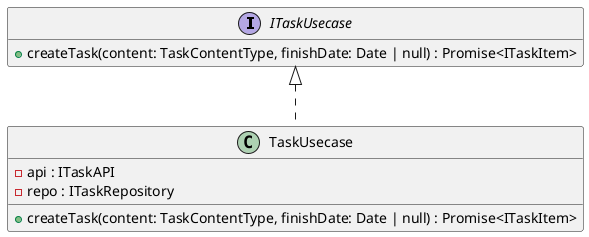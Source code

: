 @startuml
hide empty methods
hide empty fields
interface "ITaskUsecase" {
    +createTask(content: TaskContentType, finishDate: Date | null) : Promise<ITaskItem>
}
class "TaskUsecase" {
    -api : ITaskAPI
    -repo : ITaskRepository
    +createTask(content: TaskContentType, finishDate: Date | null) : Promise<ITaskItem>
}
"ITaskUsecase" <|.. "TaskUsecase"
@enduml